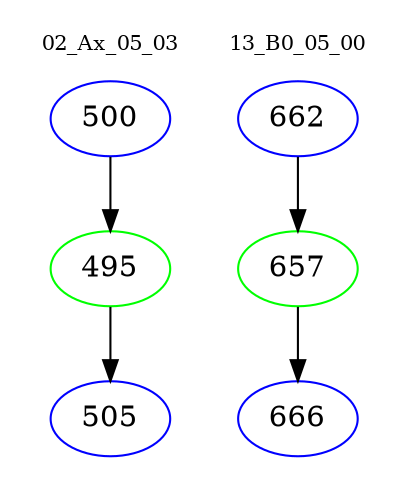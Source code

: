 digraph{
subgraph cluster_0 {
color = white
label = "02_Ax_05_03";
fontsize=10;
T0_500 [label="500", color="blue"]
T0_500 -> T0_495 [color="black"]
T0_495 [label="495", color="green"]
T0_495 -> T0_505 [color="black"]
T0_505 [label="505", color="blue"]
}
subgraph cluster_1 {
color = white
label = "13_B0_05_00";
fontsize=10;
T1_662 [label="662", color="blue"]
T1_662 -> T1_657 [color="black"]
T1_657 [label="657", color="green"]
T1_657 -> T1_666 [color="black"]
T1_666 [label="666", color="blue"]
}
}
